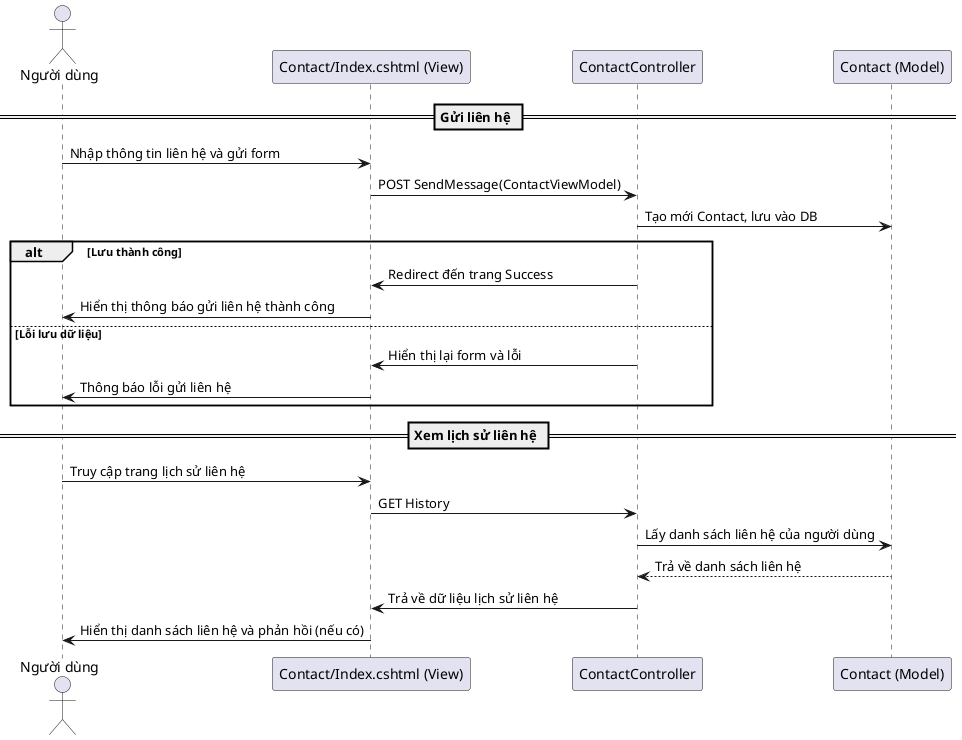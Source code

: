 @startuml
actor "Người dùng" as User
participant "Contact/Index.cshtml (View)" as View
participant "ContactController" as Controller
participant "Contact (Model)" as Model

== Gửi liên hệ ==
User -> View : Nhập thông tin liên hệ và gửi form
View -> Controller : POST SendMessage(ContactViewModel)
Controller -> Model : Tạo mới Contact, lưu vào DB
alt Lưu thành công
    Controller -> View : Redirect đến trang Success
    View -> User : Hiển thị thông báo gửi liên hệ thành công
else Lỗi lưu dữ liệu
    Controller -> View : Hiển thị lại form và lỗi
    View -> User : Thông báo lỗi gửi liên hệ
end

== Xem lịch sử liên hệ ==
User -> View : Truy cập trang lịch sử liên hệ
View -> Controller : GET History
Controller -> Model : Lấy danh sách liên hệ của người dùng
Model --> Controller : Trả về danh sách liên hệ
Controller -> View : Trả về dữ liệu lịch sử liên hệ
View -> User : Hiển thị danh sách liên hệ và phản hồi (nếu có)

@enduml